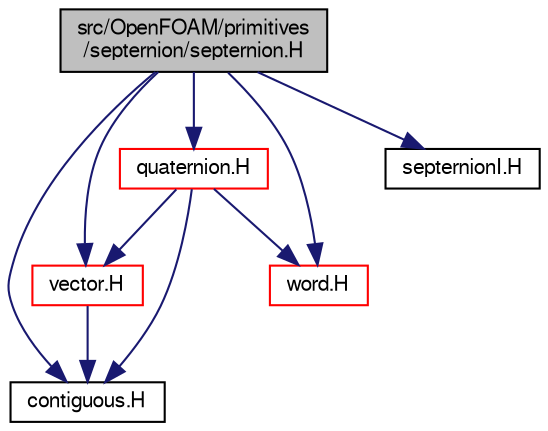 digraph "src/OpenFOAM/primitives/septernion/septernion.H"
{
  bgcolor="transparent";
  edge [fontname="FreeSans",fontsize="10",labelfontname="FreeSans",labelfontsize="10"];
  node [fontname="FreeSans",fontsize="10",shape=record];
  Node0 [label="src/OpenFOAM/primitives\l/septernion/septernion.H",height=0.2,width=0.4,color="black", fillcolor="grey75", style="filled", fontcolor="black"];
  Node0 -> Node1 [color="midnightblue",fontsize="10",style="solid",fontname="FreeSans"];
  Node1 [label="vector.H",height=0.2,width=0.4,color="red",URL="$a12836.html"];
  Node1 -> Node45 [color="midnightblue",fontsize="10",style="solid",fontname="FreeSans"];
  Node45 [label="contiguous.H",height=0.2,width=0.4,color="black",URL="$a12185.html",tooltip="Template function to specify if the data of a type are contiguous. "];
  Node0 -> Node46 [color="midnightblue",fontsize="10",style="solid",fontname="FreeSans"];
  Node46 [label="quaternion.H",height=0.2,width=0.4,color="red",URL="$a12443.html"];
  Node46 -> Node1 [color="midnightblue",fontsize="10",style="solid",fontname="FreeSans"];
  Node46 -> Node13 [color="midnightblue",fontsize="10",style="solid",fontname="FreeSans"];
  Node13 [label="word.H",height=0.2,width=0.4,color="red",URL="$a12662.html"];
  Node46 -> Node45 [color="midnightblue",fontsize="10",style="solid",fontname="FreeSans"];
  Node0 -> Node13 [color="midnightblue",fontsize="10",style="solid",fontname="FreeSans"];
  Node0 -> Node45 [color="midnightblue",fontsize="10",style="solid",fontname="FreeSans"];
  Node0 -> Node57 [color="midnightblue",fontsize="10",style="solid",fontname="FreeSans"];
  Node57 [label="septernionI.H",height=0.2,width=0.4,color="black",URL="$a12548.html"];
}
